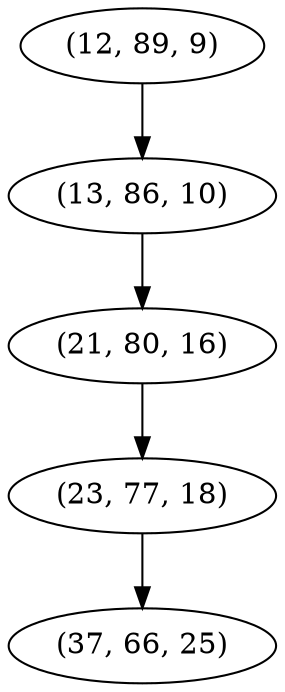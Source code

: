 digraph tree {
    "(12, 89, 9)";
    "(13, 86, 10)";
    "(21, 80, 16)";
    "(23, 77, 18)";
    "(37, 66, 25)";
    "(12, 89, 9)" -> "(13, 86, 10)";
    "(13, 86, 10)" -> "(21, 80, 16)";
    "(21, 80, 16)" -> "(23, 77, 18)";
    "(23, 77, 18)" -> "(37, 66, 25)";
}
